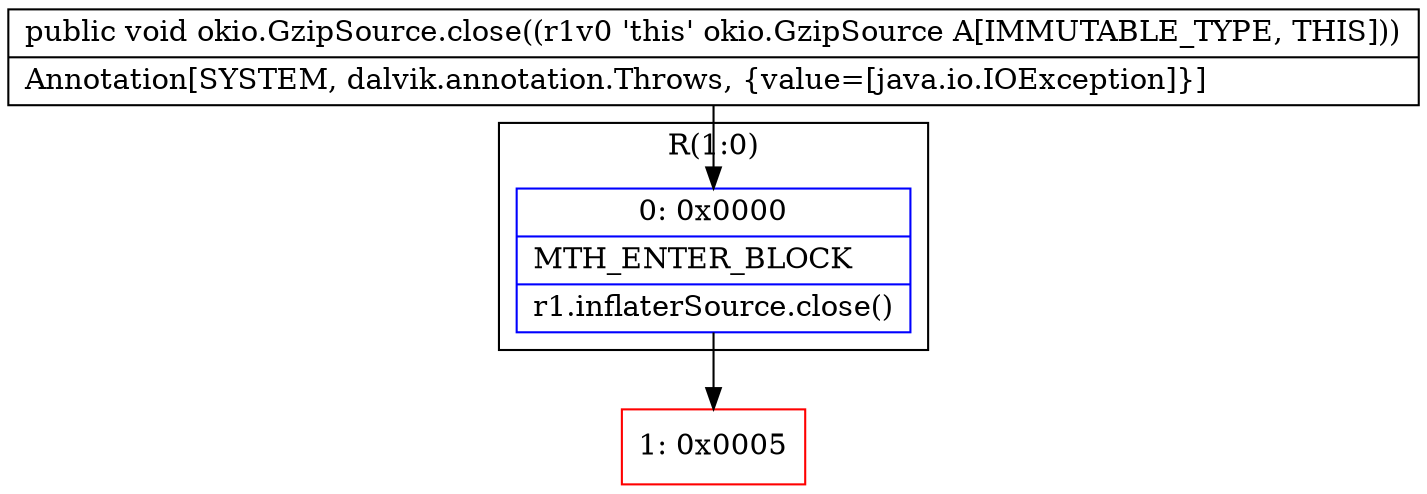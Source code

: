 digraph "CFG forokio.GzipSource.close()V" {
subgraph cluster_Region_1698376243 {
label = "R(1:0)";
node [shape=record,color=blue];
Node_0 [shape=record,label="{0\:\ 0x0000|MTH_ENTER_BLOCK\l|r1.inflaterSource.close()\l}"];
}
Node_1 [shape=record,color=red,label="{1\:\ 0x0005}"];
MethodNode[shape=record,label="{public void okio.GzipSource.close((r1v0 'this' okio.GzipSource A[IMMUTABLE_TYPE, THIS]))  | Annotation[SYSTEM, dalvik.annotation.Throws, \{value=[java.io.IOException]\}]\l}"];
MethodNode -> Node_0;
Node_0 -> Node_1;
}

